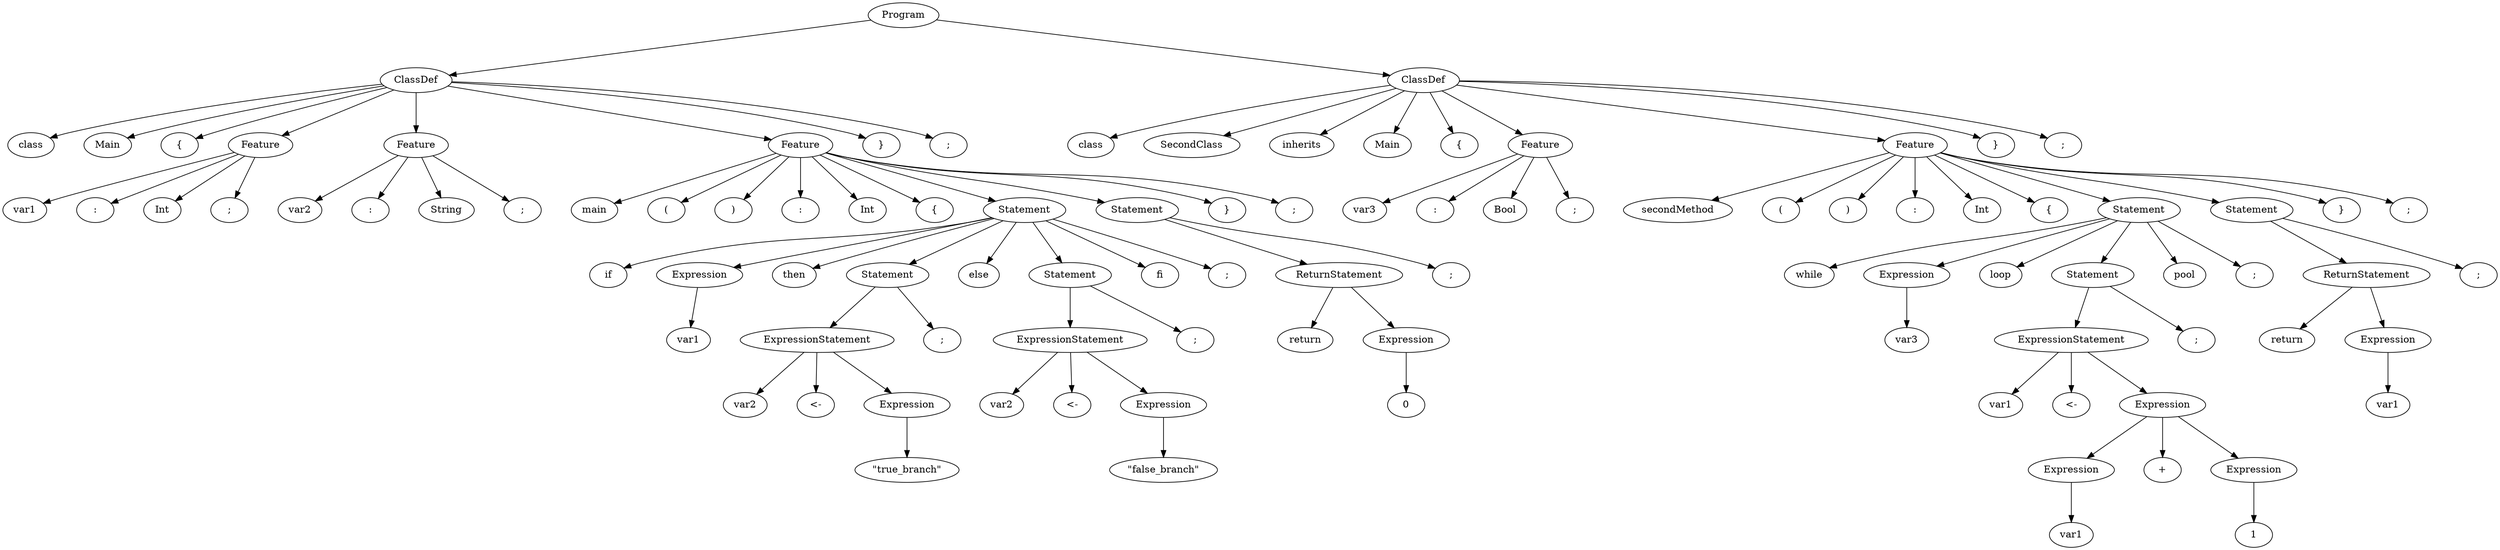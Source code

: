 digraph tree {
rankdir=TB;
nodesep=0.6;
ranksep=0.8;
    "Program_2106288779024" [label="Program"];
    "ClassDef_2106288779248" [label="ClassDef"];
    "class_2106289025600" [label="class"];
    "Main_2106289025856" [label="Main"];
    "{_2106289026560" [label="{"];
    "Feature_2106288779360" [label="Feature"];
    "var1_2106289027584" [label="var1"];
    ":_2106289027968" [label=":"];
    "Int_2106289028160" [label="Int"];
    ";_2106289028224" [label=";"];
    "Feature_2106288779808" [label="Feature"];
    "var2_2106289027456" [label="var2"];
    ":_2106289028544" [label=":"];
    "String_2106289028800" [label="String"];
    ";_2106402537600" [label=";"];
    "Feature_2106288779920" [label="Feature"];
    "main_2106402537920" [label="main"];
    "(_2106402538240" [label="("];
    ")_2106402538368" [label=")"];
    ":_2106402538432" [label=":"];
    "Int_2106402538496" [label="Int"];
    "{_2106402539200" [label="{"];
    "Statement_2106288780144" [label="Statement"];
    "if_2106402539520" [label="if"];
    "Expression_2106288780256" [label="Expression"];
    "var1_2106402541120" [label="var1"];
    "then_2106402544320" [label="then"];
    "Statement_2106288780928" [label="Statement"];
    "ExpressionStatement_2106288781040" [label="ExpressionStatement"];
    "var2_2106402543040" [label="var2"];
    "<-_2106402544384" [label="<-"];
    "Expression_2106288781152" [label="Expression"];
    "\\\"true_branch\\\"_2106402544448" [label="\"true_branch\""];
    ";_2106402545152" [label=";"];
    "else_2106402545216" [label="else"];
    "Statement_2106288781488" [label="Statement"];
    "ExpressionStatement_2106288781600" [label="ExpressionStatement"];
    "var2_2106402545280" [label="var2"];
    "<-_2106402545728" [label="<-"];
    "Expression_2106288781712" [label="Expression"];
    "\\\"false_branch\\\"_2106402545792" [label="\"false_branch\""];
    ";_2106402545664" [label=";"];
    "fi_2106402546048" [label="fi"];
    ";_2106402546880" [label=";"];
    "Statement_2106288781824" [label="Statement"];
    "ReturnStatement_2106288781936" [label="ReturnStatement"];
    "return_2106402547264" [label="return"];
    "Expression_2106288782048" [label="Expression"];
    "0_2106402547392" [label="0"];
    ";_2106402547712" [label=";"];
    "}_2106402547776" [label="}"];
    ";_2106402547584" [label=";"];
    "}_2106402547840" [label="}"];
    ";_2106402547904" [label=";"];
    "ClassDef_2106288782272" [label="ClassDef"];
    "class_2106402548096" [label="class"];
    "SecondClass_2106402549120" [label="SecondClass"];
    "inherits_2106402549184" [label="inherits"];
    "Main_2106402549248" [label="Main"];
    "{_2106402549312" [label="{"];
    "Feature_2106288782384" [label="Feature"];
    "var3_2106402549568" [label="var3"];
    ":_2106402549440" [label=":"];
    "Bool_2106402549696" [label="Bool"];
    ";_2106402549760" [label=";"];
    "Feature_2106288782496" [label="Feature"];
    "secondMethod_2106402549888" [label="secondMethod"];
    "(_2106402549504" [label="("];
    ")_2106402549952" [label=")"];
    ":_2106402550016" [label=":"];
    "Int_2106402550080" [label="Int"];
    "{_2106402550848" [label="{"];
    "Statement_2106288782608" [label="Statement"];
    "while_2106402550976" [label="while"];
    "Expression_2106288782720" [label="Expression"];
    "var3_2106402551552" [label="var3"];
    "loop_2106402551616" [label="loop"];
    "Statement_2106288783056" [label="Statement"];
    "ExpressionStatement_2106288783168" [label="ExpressionStatement"];
    "var1_2106402551488" [label="var1"];
    "<-_2106402551936" [label="<-"];
    "Expression_2106402603632" [label="Expression"];
    "Expression_2106402603072" [label="Expression"];
    "var1_2106402552256" [label="var1"];
    "+_2106402553344" [label="+"];
    "Expression_2106402603744" [label="Expression"];
    "1_2106402553472" [label="1"];
    ";_2106402620480" [label=";"];
    "pool_2106402620352" [label="pool"];
    ";_2106402620672" [label=";"];
    "Statement_2106402603968" [label="Statement"];
    "ReturnStatement_2106402604080" [label="ReturnStatement"];
    "return_2106402620608" [label="return"];
    "Expression_2106402604192" [label="Expression"];
    "var1_2106402620864" [label="var1"];
    ";_2106402620800" [label=";"];
    "}_2106402620928" [label="}"];
    ";_2106402549824" [label=";"];
    "}_2106402620992" [label="}"];
    ";_2106402621056" [label=";"];
    "Program_2106288779024" -> "ClassDef_2106288779248";
    "Program_2106288779024" -> "ClassDef_2106288782272";
    "ClassDef_2106288779248" -> "class_2106289025600";
    "ClassDef_2106288779248" -> "Main_2106289025856";
    "ClassDef_2106288779248" -> "{_2106289026560";
    "ClassDef_2106288779248" -> "Feature_2106288779360";
    "ClassDef_2106288779248" -> "Feature_2106288779808";
    "ClassDef_2106288779248" -> "Feature_2106288779920";
    "ClassDef_2106288779248" -> "}_2106402547840";
    "ClassDef_2106288779248" -> ";_2106402547904";
    "Feature_2106288779360" -> "var1_2106289027584";
    "Feature_2106288779360" -> ":_2106289027968";
    "Feature_2106288779360" -> "Int_2106289028160";
    "Feature_2106288779360" -> ";_2106289028224";
    "Feature_2106288779808" -> "var2_2106289027456";
    "Feature_2106288779808" -> ":_2106289028544";
    "Feature_2106288779808" -> "String_2106289028800";
    "Feature_2106288779808" -> ";_2106402537600";
    "Feature_2106288779920" -> "main_2106402537920";
    "Feature_2106288779920" -> "(_2106402538240";
    "Feature_2106288779920" -> ")_2106402538368";
    "Feature_2106288779920" -> ":_2106402538432";
    "Feature_2106288779920" -> "Int_2106402538496";
    "Feature_2106288779920" -> "{_2106402539200";
    "Feature_2106288779920" -> "Statement_2106288780144";
    "Feature_2106288779920" -> "Statement_2106288781824";
    "Feature_2106288779920" -> "}_2106402547776";
    "Feature_2106288779920" -> ";_2106402547584";
    "Statement_2106288780144" -> "if_2106402539520";
    "Statement_2106288780144" -> "Expression_2106288780256";
    "Statement_2106288780144" -> "then_2106402544320";
    "Statement_2106288780144" -> "Statement_2106288780928";
    "Statement_2106288780144" -> "else_2106402545216";
    "Statement_2106288780144" -> "Statement_2106288781488";
    "Statement_2106288780144" -> "fi_2106402546048";
    "Statement_2106288780144" -> ";_2106402546880";
    "Expression_2106288780256" -> "var1_2106402541120";
    "Statement_2106288780928" -> "ExpressionStatement_2106288781040";
    "Statement_2106288780928" -> ";_2106402545152";
    "ExpressionStatement_2106288781040" -> "var2_2106402543040";
    "ExpressionStatement_2106288781040" -> "<-_2106402544384";
    "ExpressionStatement_2106288781040" -> "Expression_2106288781152";
    "Expression_2106288781152" -> "\\\"true_branch\\\"_2106402544448";
    "Statement_2106288781488" -> "ExpressionStatement_2106288781600";
    "Statement_2106288781488" -> ";_2106402545664";
    "ExpressionStatement_2106288781600" -> "var2_2106402545280";
    "ExpressionStatement_2106288781600" -> "<-_2106402545728";
    "ExpressionStatement_2106288781600" -> "Expression_2106288781712";
    "Expression_2106288781712" -> "\\\"false_branch\\\"_2106402545792";
    "Statement_2106288781824" -> "ReturnStatement_2106288781936";
    "Statement_2106288781824" -> ";_2106402547712";
    "ReturnStatement_2106288781936" -> "return_2106402547264";
    "ReturnStatement_2106288781936" -> "Expression_2106288782048";
    "Expression_2106288782048" -> "0_2106402547392";
    "ClassDef_2106288782272" -> "class_2106402548096";
    "ClassDef_2106288782272" -> "SecondClass_2106402549120";
    "ClassDef_2106288782272" -> "inherits_2106402549184";
    "ClassDef_2106288782272" -> "Main_2106402549248";
    "ClassDef_2106288782272" -> "{_2106402549312";
    "ClassDef_2106288782272" -> "Feature_2106288782384";
    "ClassDef_2106288782272" -> "Feature_2106288782496";
    "ClassDef_2106288782272" -> "}_2106402620992";
    "ClassDef_2106288782272" -> ";_2106402621056";
    "Feature_2106288782384" -> "var3_2106402549568";
    "Feature_2106288782384" -> ":_2106402549440";
    "Feature_2106288782384" -> "Bool_2106402549696";
    "Feature_2106288782384" -> ";_2106402549760";
    "Feature_2106288782496" -> "secondMethod_2106402549888";
    "Feature_2106288782496" -> "(_2106402549504";
    "Feature_2106288782496" -> ")_2106402549952";
    "Feature_2106288782496" -> ":_2106402550016";
    "Feature_2106288782496" -> "Int_2106402550080";
    "Feature_2106288782496" -> "{_2106402550848";
    "Feature_2106288782496" -> "Statement_2106288782608";
    "Feature_2106288782496" -> "Statement_2106402603968";
    "Feature_2106288782496" -> "}_2106402620928";
    "Feature_2106288782496" -> ";_2106402549824";
    "Statement_2106288782608" -> "while_2106402550976";
    "Statement_2106288782608" -> "Expression_2106288782720";
    "Statement_2106288782608" -> "loop_2106402551616";
    "Statement_2106288782608" -> "Statement_2106288783056";
    "Statement_2106288782608" -> "pool_2106402620352";
    "Statement_2106288782608" -> ";_2106402620672";
    "Expression_2106288782720" -> "var3_2106402551552";
    "Statement_2106288783056" -> "ExpressionStatement_2106288783168";
    "Statement_2106288783056" -> ";_2106402620480";
    "ExpressionStatement_2106288783168" -> "var1_2106402551488";
    "ExpressionStatement_2106288783168" -> "<-_2106402551936";
    "ExpressionStatement_2106288783168" -> "Expression_2106402603632";
    "Expression_2106402603632" -> "Expression_2106402603072";
    "Expression_2106402603632" -> "+_2106402553344";
    "Expression_2106402603632" -> "Expression_2106402603744";
    "Expression_2106402603072" -> "var1_2106402552256";
    "Expression_2106402603744" -> "1_2106402553472";
    "Statement_2106402603968" -> "ReturnStatement_2106402604080";
    "Statement_2106402603968" -> ";_2106402620800";
    "ReturnStatement_2106402604080" -> "return_2106402620608";
    "ReturnStatement_2106402604080" -> "Expression_2106402604192";
    "Expression_2106402604192" -> "var1_2106402620864";
}
